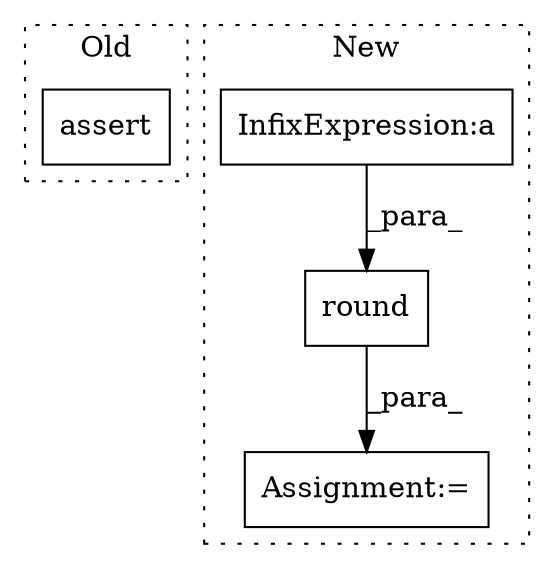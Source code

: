 digraph G {
subgraph cluster0 {
1 [label="assert" a="6" s="35005" l="7" shape="box"];
label = "Old";
style="dotted";
}
subgraph cluster1 {
2 [label="round" a="32" s="35082,35242" l="6,1" shape="box"];
3 [label="Assignment:=" a="7" s="35075" l="1" shape="box"];
4 [label="InfixExpression:a" a="27" s="35178" l="3" shape="box"];
label = "New";
style="dotted";
}
2 -> 3 [label="_para_"];
4 -> 2 [label="_para_"];
}